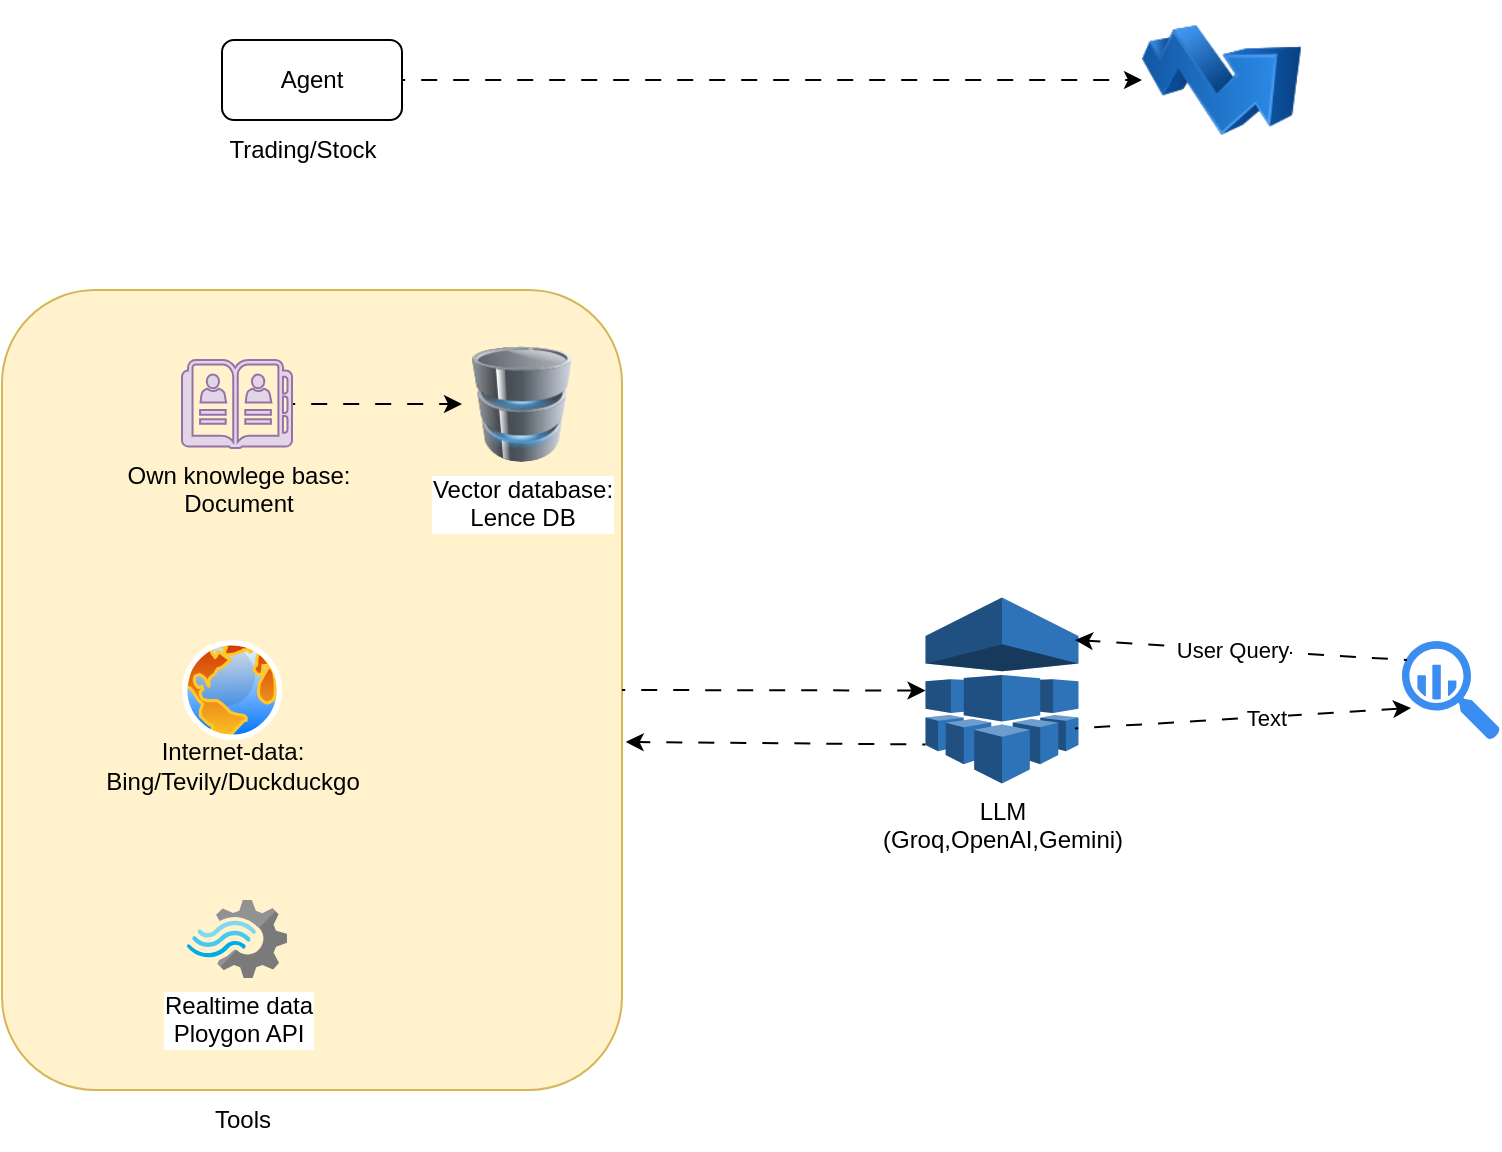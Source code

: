 <mxfile>
    <diagram id="fust_rAFWf_8zKf6fCSN" name="Page-1">
        <mxGraphModel dx="788" dy="737" grid="1" gridSize="10" guides="1" tooltips="1" connect="1" arrows="1" fold="1" page="1" pageScale="1" pageWidth="827" pageHeight="1169" math="0" shadow="0">
            <root>
                <mxCell id="0"/>
                <mxCell id="1" parent="0"/>
                <mxCell id="16" value="" style="rounded=1;whiteSpace=wrap;html=1;fillColor=#fff2cc;strokeColor=#d6b656;" vertex="1" parent="1">
                    <mxGeometry x="60" y="155" width="310" height="400" as="geometry"/>
                </mxCell>
                <mxCell id="5" style="edgeStyle=none;html=1;exitX=1;exitY=0.5;exitDx=0;exitDy=0;entryX=0;entryY=0.5;entryDx=0;entryDy=0;flowAnimation=1;" edge="1" parent="1" source="2" target="4">
                    <mxGeometry relative="1" as="geometry"/>
                </mxCell>
                <mxCell id="2" value="Agent" style="rounded=1;whiteSpace=wrap;html=1;" vertex="1" parent="1">
                    <mxGeometry x="170" y="30" width="90" height="40" as="geometry"/>
                </mxCell>
                <mxCell id="4" value="" style="image;html=1;image=img/lib/clip_art/finance/Stock_Up_128x128.png" vertex="1" parent="1">
                    <mxGeometry x="630" y="10" width="80" height="80" as="geometry"/>
                </mxCell>
                <mxCell id="6" value="Trading/Stock" style="text;html=1;align=center;verticalAlign=middle;resizable=0;points=[];autosize=1;strokeColor=none;fillColor=none;" vertex="1" parent="1">
                    <mxGeometry x="160" y="70" width="100" height="30" as="geometry"/>
                </mxCell>
                <mxCell id="15" style="edgeStyle=none;html=1;flowAnimation=1;" edge="1" parent="1" source="7" target="14">
                    <mxGeometry relative="1" as="geometry"/>
                </mxCell>
                <mxCell id="7" value="Own knowlege base:&lt;div&gt;Document&lt;/div&gt;" style="sketch=0;pointerEvents=1;shadow=0;dashed=0;html=1;strokeColor=#9673a6;fillColor=#e1d5e7;labelPosition=center;verticalLabelPosition=bottom;verticalAlign=top;outlineConnect=0;align=center;shape=mxgraph.office.concepts.address_book;" vertex="1" parent="1">
                    <mxGeometry x="150" y="190" width="55" height="44" as="geometry"/>
                </mxCell>
                <mxCell id="8" value="" style="image;aspect=fixed;perimeter=ellipsePerimeter;html=1;align=center;shadow=0;dashed=0;spacingTop=3;image=img/lib/active_directory/internet_globe.svg;" vertex="1" parent="1">
                    <mxGeometry x="150" y="330" width="50" height="50" as="geometry"/>
                </mxCell>
                <mxCell id="9" value="Realtime data&lt;div&gt;Ploygon API&lt;/div&gt;" style="image;sketch=0;aspect=fixed;html=1;points=[];align=center;fontSize=12;image=img/lib/mscae/Stream_Analytics.svg;" vertex="1" parent="1">
                    <mxGeometry x="152.5" y="460" width="50" height="39" as="geometry"/>
                </mxCell>
                <mxCell id="10" value="&lt;div&gt;Internet-data:&lt;/div&gt;Bing/Tevily/Duckduckgo" style="text;html=1;align=center;verticalAlign=middle;resizable=0;points=[];autosize=1;strokeColor=none;fillColor=none;" vertex="1" parent="1">
                    <mxGeometry x="100" y="373" width="150" height="40" as="geometry"/>
                </mxCell>
                <mxCell id="14" value="Vector database:&lt;div&gt;Lence DB&lt;/div&gt;" style="image;html=1;image=img/lib/clip_art/computers/Database_128x128.png" vertex="1" parent="1">
                    <mxGeometry x="290" y="183" width="60" height="58" as="geometry"/>
                </mxCell>
                <mxCell id="17" value="Tools" style="text;html=1;align=center;verticalAlign=middle;resizable=0;points=[];autosize=1;strokeColor=none;fillColor=none;" vertex="1" parent="1">
                    <mxGeometry x="155" y="555" width="50" height="30" as="geometry"/>
                </mxCell>
                <mxCell id="18" value="LLM&lt;div&gt;(Groq,OpenAI,Gemini)&lt;/div&gt;" style="outlineConnect=0;dashed=0;verticalLabelPosition=bottom;verticalAlign=top;align=center;html=1;shape=mxgraph.aws3.machine_learning;fillColor=#2E73B8;gradientColor=none;" vertex="1" parent="1">
                    <mxGeometry x="521.75" y="308.75" width="76.5" height="93" as="geometry"/>
                </mxCell>
                <mxCell id="19" style="edgeStyle=none;html=1;exitX=1;exitY=0.5;exitDx=0;exitDy=0;entryX=0;entryY=0.5;entryDx=0;entryDy=0;entryPerimeter=0;flowAnimation=1;" edge="1" parent="1" source="16" target="18">
                    <mxGeometry relative="1" as="geometry"/>
                </mxCell>
                <mxCell id="22" style="edgeStyle=none;html=1;exitX=0;exitY=0.79;exitDx=0;exitDy=0;exitPerimeter=0;entryX=1.006;entryY=0.565;entryDx=0;entryDy=0;entryPerimeter=0;flowAnimation=1;" edge="1" parent="1" source="18" target="16">
                    <mxGeometry relative="1" as="geometry"/>
                </mxCell>
                <mxCell id="24" value="" style="sketch=0;html=1;aspect=fixed;strokeColor=none;shadow=0;fillColor=#3B8DF1;verticalAlign=top;labelPosition=center;verticalLabelPosition=bottom;shape=mxgraph.gcp2.big_query" vertex="1" parent="1">
                    <mxGeometry x="760" y="330.51" width="49" height="49.49" as="geometry"/>
                </mxCell>
                <mxCell id="25" style="edgeStyle=none;html=1;exitX=1;exitY=0.5;exitDx=0;exitDy=0;exitPerimeter=0;entryX=0.092;entryY=0.677;entryDx=0;entryDy=0;entryPerimeter=0;flowAnimation=1;" edge="1" parent="1" target="24">
                    <mxGeometry relative="1" as="geometry">
                        <mxPoint x="596.5" y="374.23" as="sourcePoint"/>
                        <mxPoint x="759.755" y="373.0" as="targetPoint"/>
                    </mxGeometry>
                </mxCell>
                <mxCell id="29" value="Text" style="edgeLabel;html=1;align=center;verticalAlign=middle;resizable=0;points=[];" vertex="1" connectable="0" parent="25">
                    <mxGeometry x="0.131" relative="1" as="geometry">
                        <mxPoint as="offset"/>
                    </mxGeometry>
                </mxCell>
                <mxCell id="26" style="edgeStyle=none;html=1;entryX=1;entryY=0.21;entryDx=0;entryDy=0;entryPerimeter=0;exitX=0.051;exitY=0.192;exitDx=0;exitDy=0;exitPerimeter=0;flowAnimation=1;" edge="1" parent="1" source="24">
                    <mxGeometry relative="1" as="geometry">
                        <mxPoint x="760" y="353.677" as="sourcePoint"/>
                        <mxPoint x="596.5" y="330" as="targetPoint"/>
                    </mxGeometry>
                </mxCell>
                <mxCell id="30" value="User Query" style="edgeLabel;html=1;align=center;verticalAlign=middle;resizable=0;points=[];" vertex="1" connectable="0" parent="26">
                    <mxGeometry x="0.06" relative="1" as="geometry">
                        <mxPoint as="offset"/>
                    </mxGeometry>
                </mxCell>
                <mxCell id="28" value="&lt;div&gt;&lt;br&gt;&lt;/div&gt;" style="text;html=1;align=center;verticalAlign=middle;resizable=0;points=[];autosize=1;strokeColor=none;fillColor=none;" vertex="1" parent="1">
                    <mxGeometry x="680" y="313.5" width="20" height="30" as="geometry"/>
                </mxCell>
            </root>
        </mxGraphModel>
    </diagram>
</mxfile>